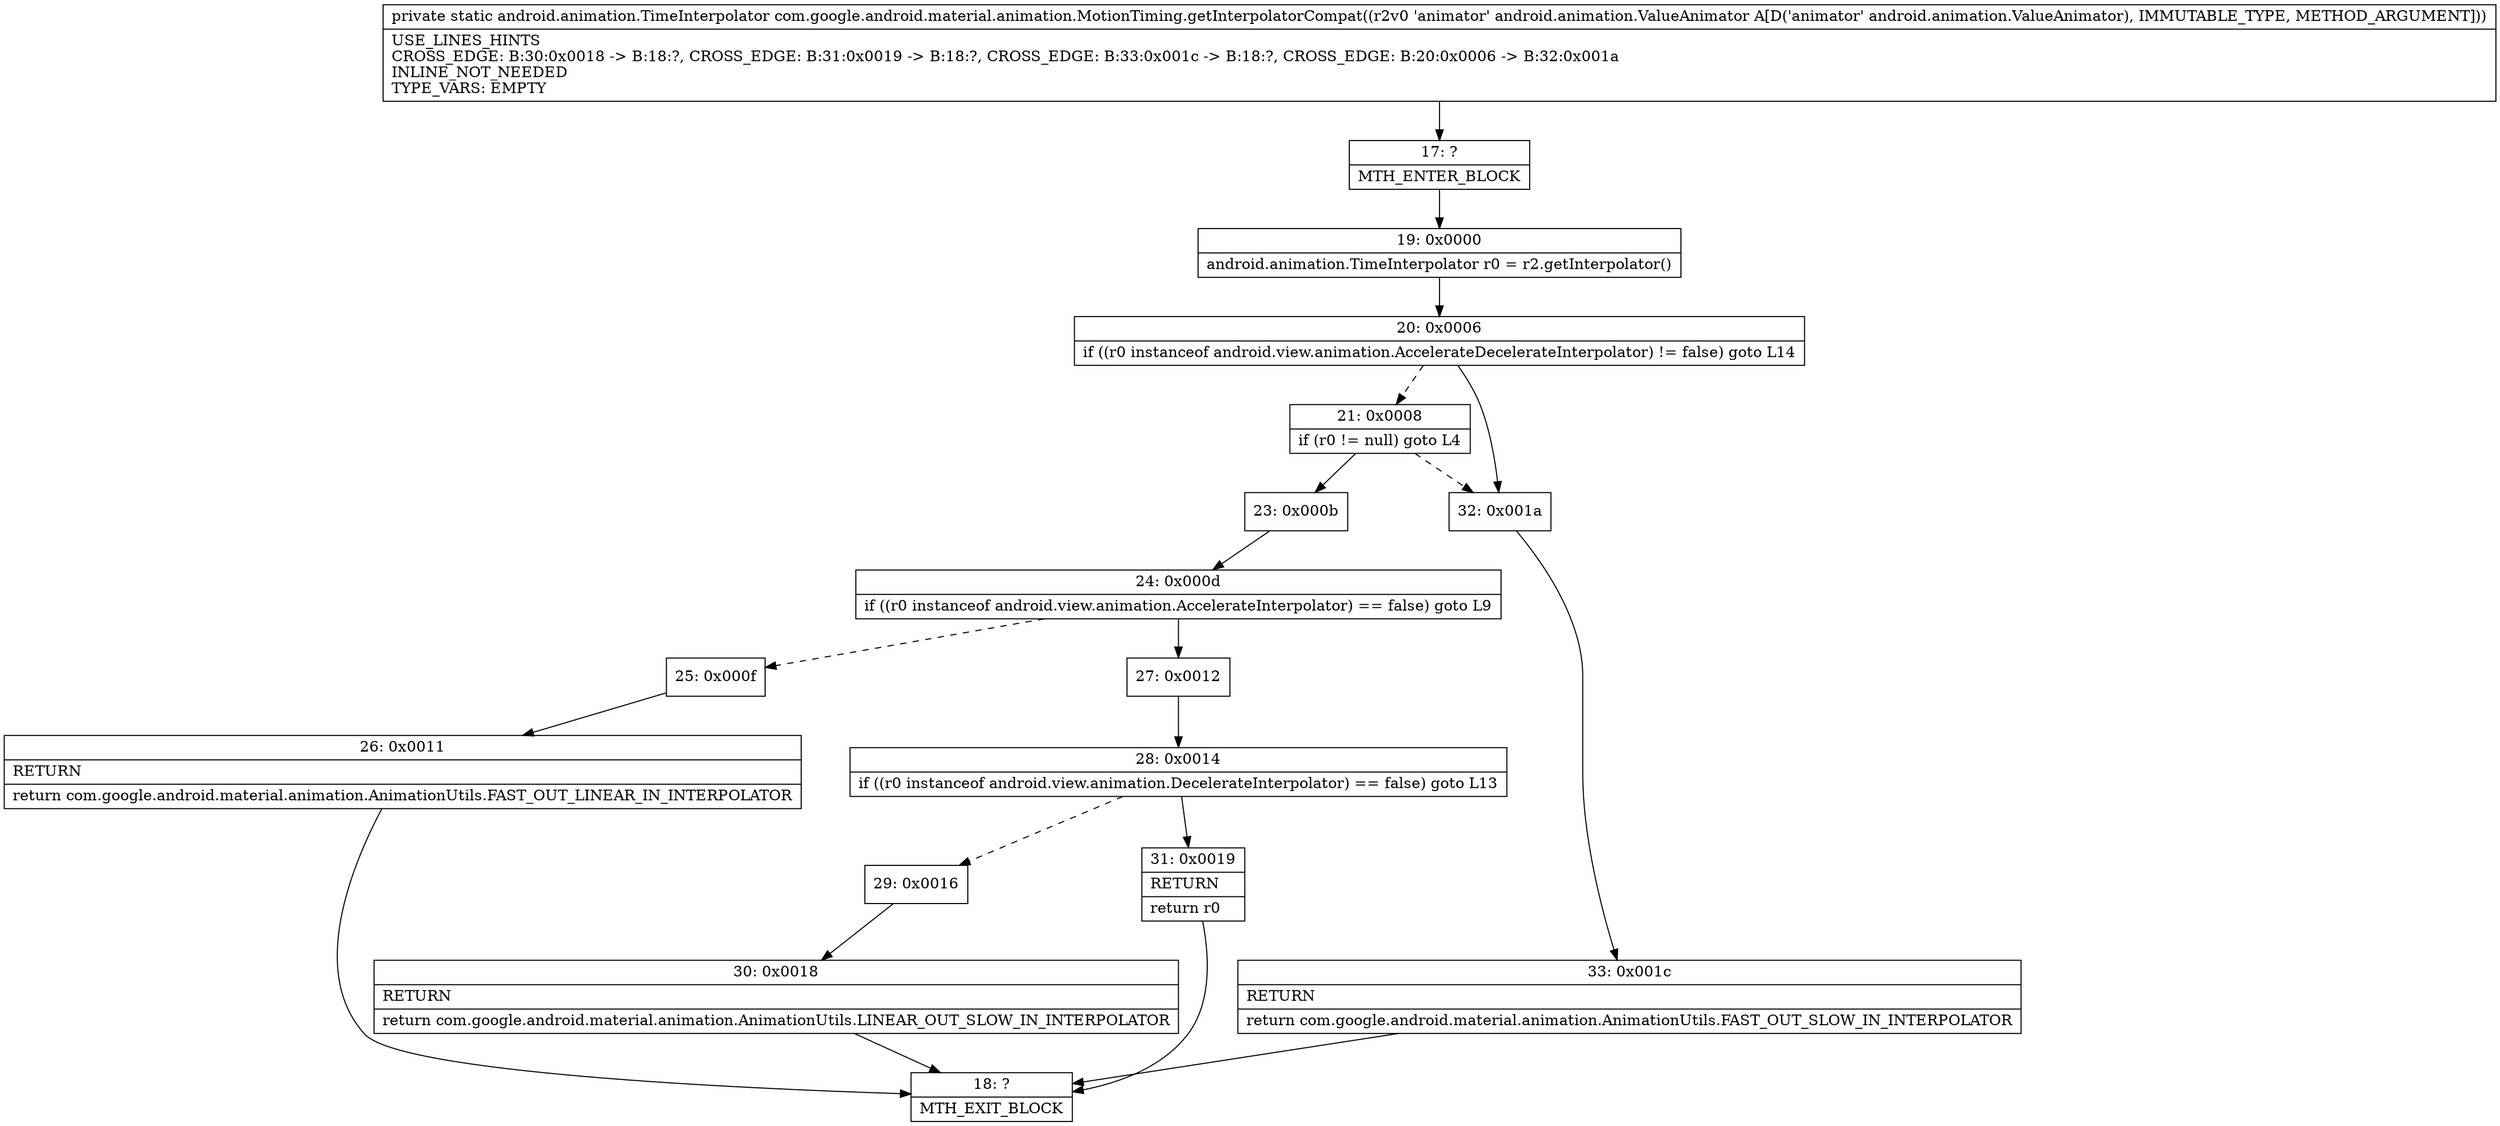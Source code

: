 digraph "CFG forcom.google.android.material.animation.MotionTiming.getInterpolatorCompat(Landroid\/animation\/ValueAnimator;)Landroid\/animation\/TimeInterpolator;" {
Node_17 [shape=record,label="{17\:\ ?|MTH_ENTER_BLOCK\l}"];
Node_19 [shape=record,label="{19\:\ 0x0000|android.animation.TimeInterpolator r0 = r2.getInterpolator()\l}"];
Node_20 [shape=record,label="{20\:\ 0x0006|if ((r0 instanceof android.view.animation.AccelerateDecelerateInterpolator) != false) goto L14\l}"];
Node_21 [shape=record,label="{21\:\ 0x0008|if (r0 != null) goto L4\l}"];
Node_23 [shape=record,label="{23\:\ 0x000b}"];
Node_24 [shape=record,label="{24\:\ 0x000d|if ((r0 instanceof android.view.animation.AccelerateInterpolator) == false) goto L9\l}"];
Node_25 [shape=record,label="{25\:\ 0x000f}"];
Node_26 [shape=record,label="{26\:\ 0x0011|RETURN\l|return com.google.android.material.animation.AnimationUtils.FAST_OUT_LINEAR_IN_INTERPOLATOR\l}"];
Node_18 [shape=record,label="{18\:\ ?|MTH_EXIT_BLOCK\l}"];
Node_27 [shape=record,label="{27\:\ 0x0012}"];
Node_28 [shape=record,label="{28\:\ 0x0014|if ((r0 instanceof android.view.animation.DecelerateInterpolator) == false) goto L13\l}"];
Node_29 [shape=record,label="{29\:\ 0x0016}"];
Node_30 [shape=record,label="{30\:\ 0x0018|RETURN\l|return com.google.android.material.animation.AnimationUtils.LINEAR_OUT_SLOW_IN_INTERPOLATOR\l}"];
Node_31 [shape=record,label="{31\:\ 0x0019|RETURN\l|return r0\l}"];
Node_32 [shape=record,label="{32\:\ 0x001a}"];
Node_33 [shape=record,label="{33\:\ 0x001c|RETURN\l|return com.google.android.material.animation.AnimationUtils.FAST_OUT_SLOW_IN_INTERPOLATOR\l}"];
MethodNode[shape=record,label="{private static android.animation.TimeInterpolator com.google.android.material.animation.MotionTiming.getInterpolatorCompat((r2v0 'animator' android.animation.ValueAnimator A[D('animator' android.animation.ValueAnimator), IMMUTABLE_TYPE, METHOD_ARGUMENT]))  | USE_LINES_HINTS\lCROSS_EDGE: B:30:0x0018 \-\> B:18:?, CROSS_EDGE: B:31:0x0019 \-\> B:18:?, CROSS_EDGE: B:33:0x001c \-\> B:18:?, CROSS_EDGE: B:20:0x0006 \-\> B:32:0x001a\lINLINE_NOT_NEEDED\lTYPE_VARS: EMPTY\l}"];
MethodNode -> Node_17;Node_17 -> Node_19;
Node_19 -> Node_20;
Node_20 -> Node_21[style=dashed];
Node_20 -> Node_32;
Node_21 -> Node_23;
Node_21 -> Node_32[style=dashed];
Node_23 -> Node_24;
Node_24 -> Node_25[style=dashed];
Node_24 -> Node_27;
Node_25 -> Node_26;
Node_26 -> Node_18;
Node_27 -> Node_28;
Node_28 -> Node_29[style=dashed];
Node_28 -> Node_31;
Node_29 -> Node_30;
Node_30 -> Node_18;
Node_31 -> Node_18;
Node_32 -> Node_33;
Node_33 -> Node_18;
}

